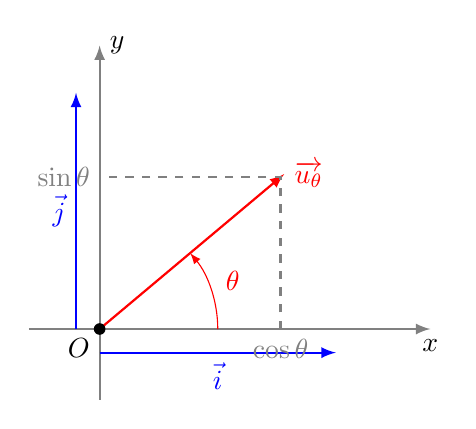 \begin{tikzpicture}[scale=3]

% Axes
     \draw[->,>=latex,thick, gray] (-0.3,0)--(1.4,0) node[below,black] {$x$};
     \draw[->,>=latex,thick, gray] (0,-0.3)--(0,1.2) node[right,black] {$y$};  
  \draw[->,>=latex,blue,thick] (0,-0.1)--+(1,0) node[midway,below] {$\vec{i}$};
  \draw[->,>=latex,blue,thick] (-0.1,0)--+(0,1) node[midway,left] {$\vec{j}$};


% Courbe


  \draw[->,>=latex,thick, red] (0,0)--+(40:1.02) node[right]{$\overrightarrow{u_{\theta}}$};


  \fill (0,0) circle (0.7pt) node[below left] {$O$};
    \draw[->, >=latex, red] (0:0.5) arc(0:40:0.5) ;
    \node[red] at (20:0.6) {$\theta$};


       \node[gray] at ({cos(40)},0) [below] {$\cos \theta$};
       \node[gray] at (0,{sin(40)}) [left] {$\sin\theta$};
%       \node at (1.5,2.33) [above=8pt] {$M(t)=\big( x(t),y(t) \big)$};
       
       \draw[dashed, thick,gray] ({cos(40)},0)--({cos(40)},{sin(40)})--(0,{sin(40)});

\end{tikzpicture}
